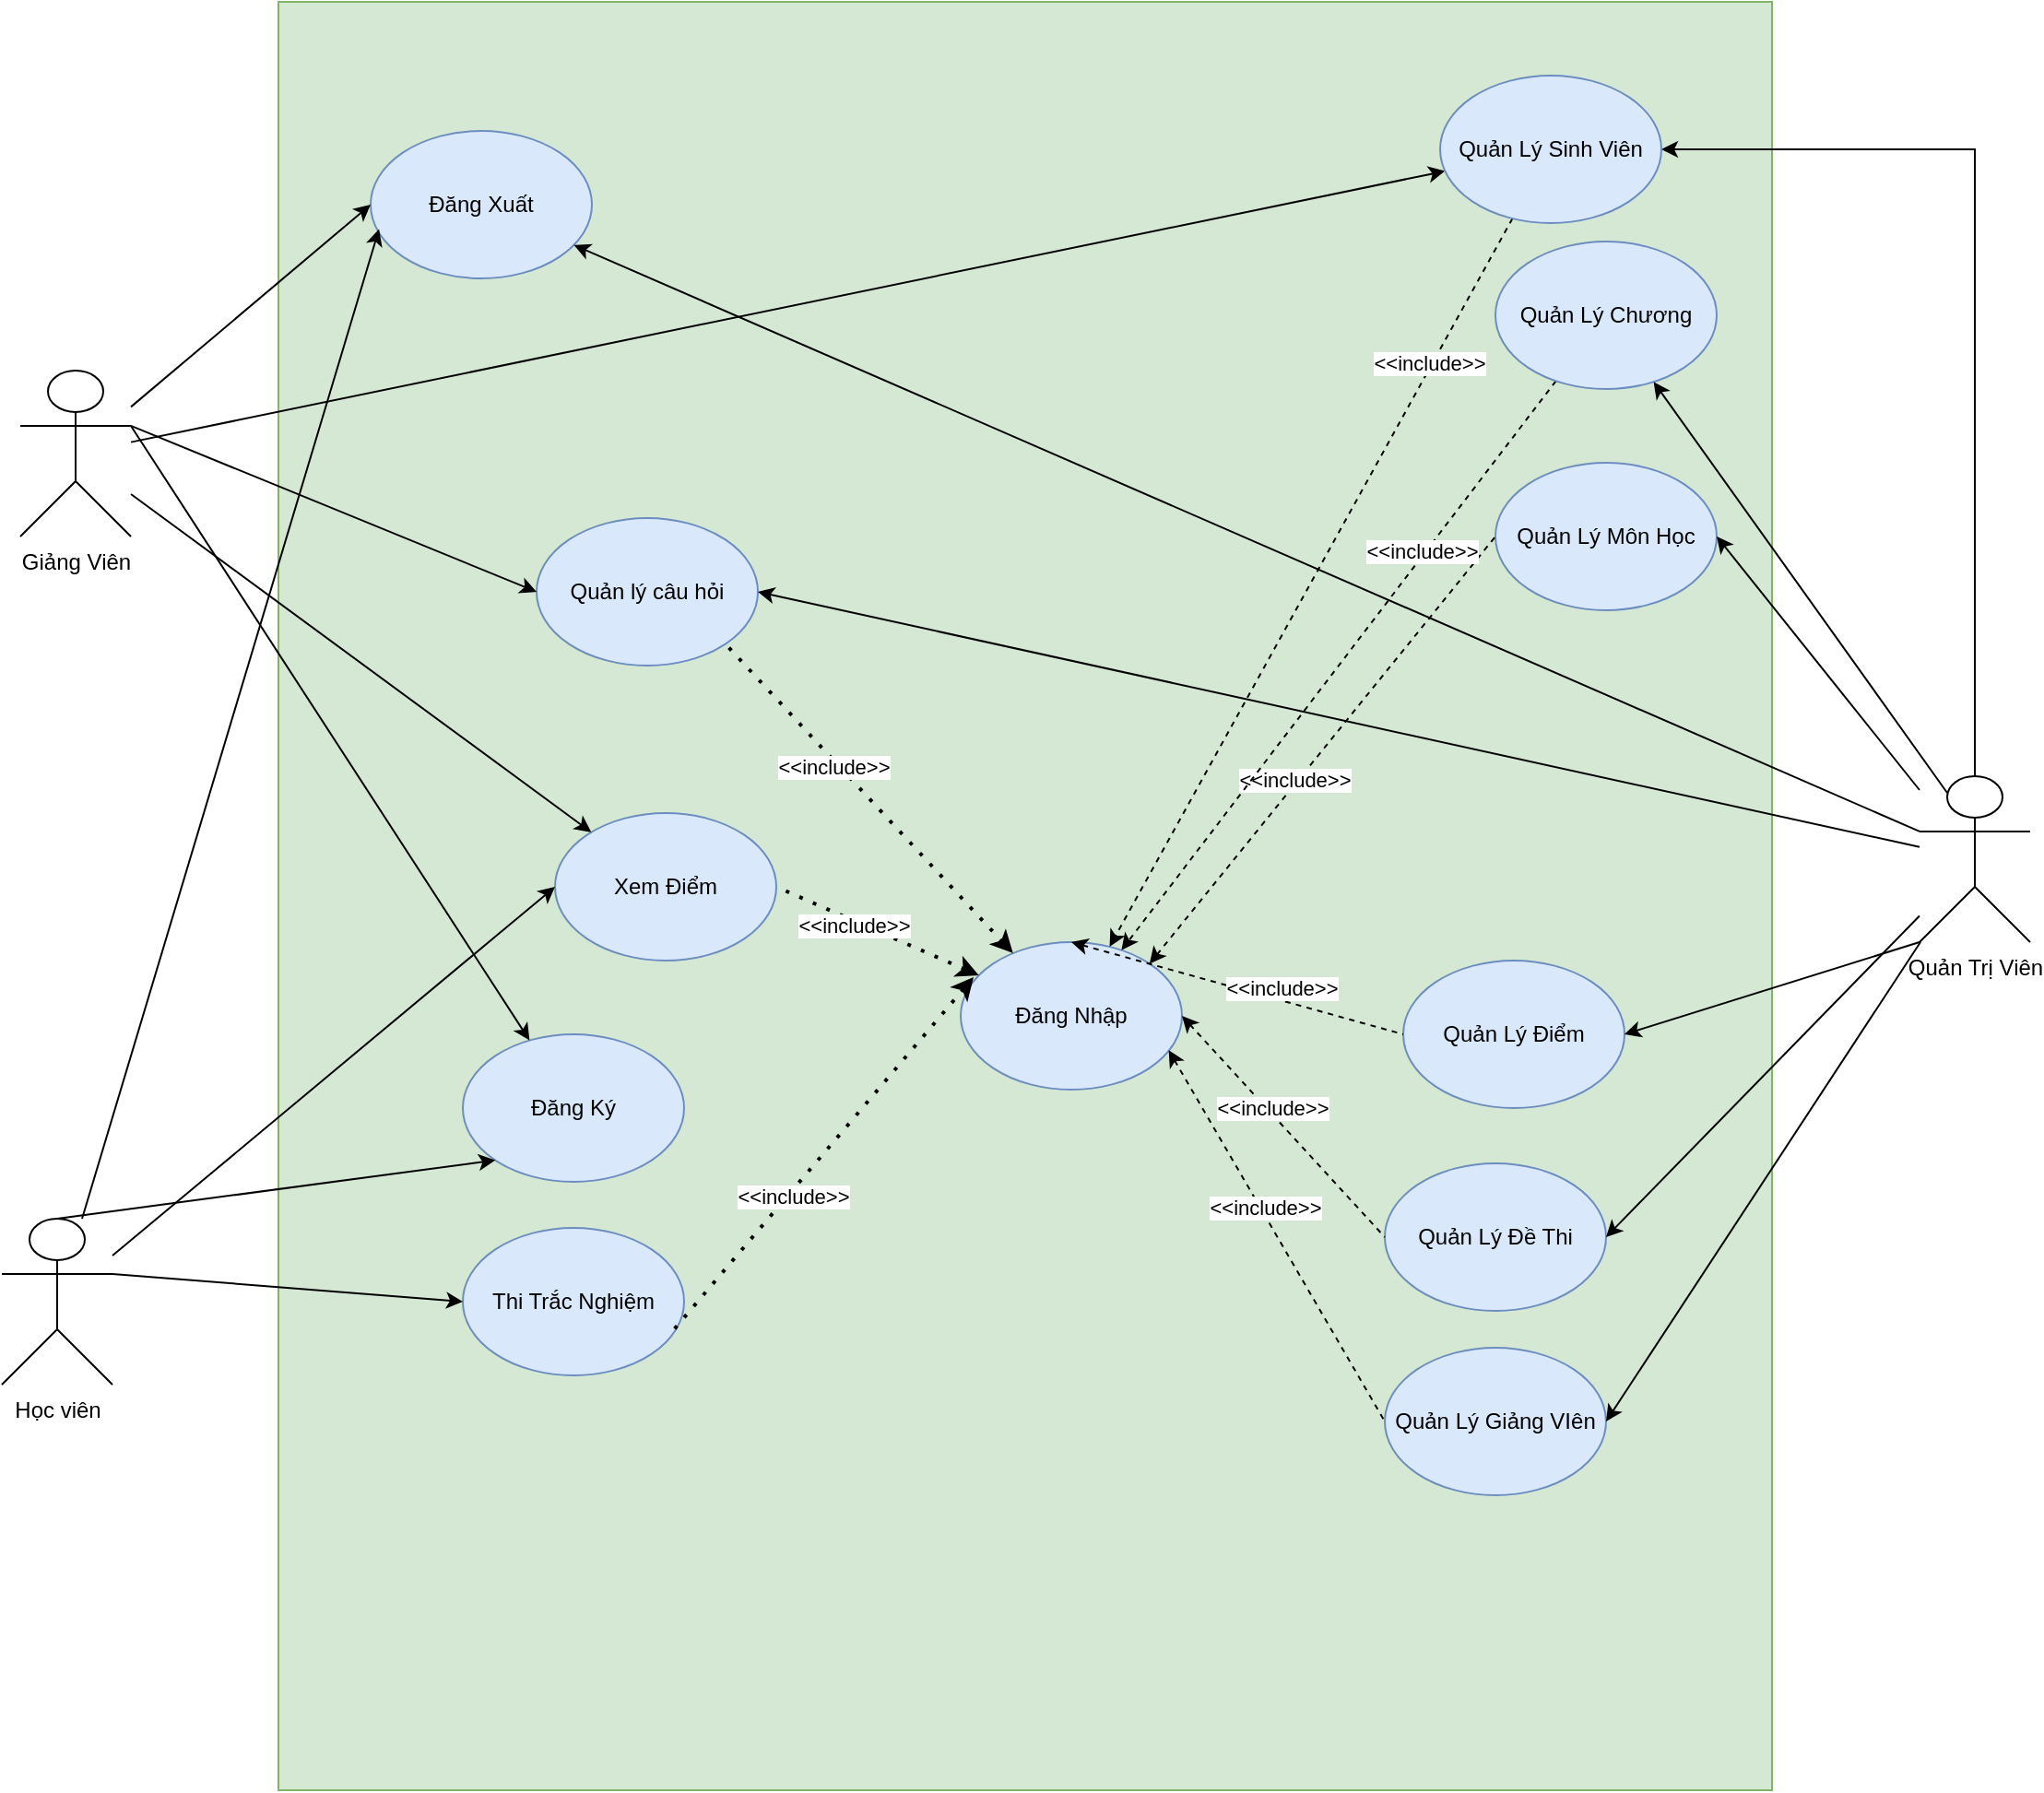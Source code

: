 <mxfile version="22.1.5" type="device">
  <diagram name="Trang-1" id="SUtpHRZysYcwdnRIezqp">
    <mxGraphModel dx="2241" dy="862" grid="1" gridSize="10" guides="1" tooltips="1" connect="1" arrows="1" fold="1" page="1" pageScale="1" pageWidth="827" pageHeight="1169" math="0" shadow="0">
      <root>
        <mxCell id="0" />
        <mxCell id="1" parent="0" />
        <mxCell id="XliUAWEANQiwk1mUZGUS-1" value="Quản Trị Viên" style="shape=umlActor;verticalLabelPosition=bottom;verticalAlign=top;html=1;outlineConnect=0;" parent="1" vertex="1">
          <mxGeometry x="950" y="450" width="60" height="90" as="geometry" />
        </mxCell>
        <mxCell id="sksLSkYZdCt6uy0x5Zyz-1" value="Giảng Viên" style="shape=umlActor;verticalLabelPosition=bottom;verticalAlign=top;html=1;outlineConnect=0;" parent="1" vertex="1">
          <mxGeometry x="-80" y="230" width="60" height="90" as="geometry" />
        </mxCell>
        <mxCell id="sksLSkYZdCt6uy0x5Zyz-2" value="Học viên" style="shape=umlActor;verticalLabelPosition=bottom;verticalAlign=top;html=1;outlineConnect=0;" parent="1" vertex="1">
          <mxGeometry x="-90" y="690" width="60" height="90" as="geometry" />
        </mxCell>
        <mxCell id="sksLSkYZdCt6uy0x5Zyz-5" value="" style="rounded=0;whiteSpace=wrap;html=1;fillColor=#d5e8d4;strokeColor=#82b366;" parent="1" vertex="1">
          <mxGeometry x="60" y="30" width="810" height="970" as="geometry" />
        </mxCell>
        <mxCell id="sksLSkYZdCt6uy0x5Zyz-9" value="Đăng Xuất" style="ellipse;whiteSpace=wrap;html=1;fillColor=#dae8fc;strokeColor=#6c8ebf;" parent="1" vertex="1">
          <mxGeometry x="110" y="100" width="120" height="80" as="geometry" />
        </mxCell>
        <mxCell id="sksLSkYZdCt6uy0x5Zyz-10" value="" style="endArrow=classic;html=1;rounded=0;entryX=0.038;entryY=0.666;entryDx=0;entryDy=0;entryPerimeter=0;startArrow=none;startFill=0;endFill=1;" parent="1" source="sksLSkYZdCt6uy0x5Zyz-2" target="sksLSkYZdCt6uy0x5Zyz-9" edge="1">
          <mxGeometry width="50" height="50" relative="1" as="geometry">
            <mxPoint x="-20" y="520" as="sourcePoint" />
            <mxPoint x="340" y="580" as="targetPoint" />
          </mxGeometry>
        </mxCell>
        <mxCell id="sksLSkYZdCt6uy0x5Zyz-12" value="" style="endArrow=classic;html=1;rounded=0;entryX=0;entryY=0.5;entryDx=0;entryDy=0;endFill=1;" parent="1" source="sksLSkYZdCt6uy0x5Zyz-1" target="sksLSkYZdCt6uy0x5Zyz-9" edge="1">
          <mxGeometry width="50" height="50" relative="1" as="geometry">
            <mxPoint x="-20" y="720" as="sourcePoint" />
            <mxPoint x="168" y="248" as="targetPoint" />
          </mxGeometry>
        </mxCell>
        <mxCell id="sksLSkYZdCt6uy0x5Zyz-14" value="" style="endArrow=none;html=1;rounded=0;entryX=0;entryY=0.333;entryDx=0;entryDy=0;entryPerimeter=0;startArrow=classic;startFill=1;" parent="1" source="sksLSkYZdCt6uy0x5Zyz-9" target="XliUAWEANQiwk1mUZGUS-1" edge="1">
          <mxGeometry width="50" height="50" relative="1" as="geometry">
            <mxPoint x="430" y="500" as="sourcePoint" />
            <mxPoint x="480" y="450" as="targetPoint" />
          </mxGeometry>
        </mxCell>
        <mxCell id="sksLSkYZdCt6uy0x5Zyz-19" value="Quản lý câu hỏi" style="ellipse;whiteSpace=wrap;html=1;fillColor=#dae8fc;strokeColor=#6c8ebf;" parent="1" vertex="1">
          <mxGeometry x="200" y="310" width="120" height="80" as="geometry" />
        </mxCell>
        <mxCell id="sksLSkYZdCt6uy0x5Zyz-20" value="Đăng Nhập" style="ellipse;whiteSpace=wrap;html=1;fillColor=#dae8fc;strokeColor=#6c8ebf;" parent="1" vertex="1">
          <mxGeometry x="430" y="540" width="120" height="80" as="geometry" />
        </mxCell>
        <mxCell id="sksLSkYZdCt6uy0x5Zyz-22" value="" style="endArrow=classic;html=1;rounded=0;entryX=0;entryY=0.5;entryDx=0;entryDy=0;exitX=1;exitY=0.333;exitDx=0;exitDy=0;exitPerimeter=0;endFill=1;" parent="1" source="sksLSkYZdCt6uy0x5Zyz-1" target="sksLSkYZdCt6uy0x5Zyz-19" edge="1">
          <mxGeometry width="50" height="50" relative="1" as="geometry">
            <mxPoint x="310" y="610" as="sourcePoint" />
            <mxPoint x="360" y="560" as="targetPoint" />
          </mxGeometry>
        </mxCell>
        <mxCell id="sksLSkYZdCt6uy0x5Zyz-23" value="" style="endArrow=none;dashed=1;html=1;dashPattern=1 3;strokeWidth=2;rounded=0;entryX=1;entryY=1;entryDx=0;entryDy=0;endFill=0;startArrow=classic;startFill=1;" parent="1" source="sksLSkYZdCt6uy0x5Zyz-20" target="sksLSkYZdCt6uy0x5Zyz-19" edge="1">
          <mxGeometry width="50" height="50" relative="1" as="geometry">
            <mxPoint x="310" y="610" as="sourcePoint" />
            <mxPoint x="360" y="560" as="targetPoint" />
          </mxGeometry>
        </mxCell>
        <mxCell id="sksLSkYZdCt6uy0x5Zyz-24" value="&amp;lt;&amp;lt;include&amp;gt;&amp;gt;" style="edgeLabel;html=1;align=center;verticalAlign=middle;resizable=0;points=[];" parent="sksLSkYZdCt6uy0x5Zyz-23" vertex="1" connectable="0">
          <mxGeometry x="0.229" y="2" relative="1" as="geometry">
            <mxPoint as="offset" />
          </mxGeometry>
        </mxCell>
        <mxCell id="sksLSkYZdCt6uy0x5Zyz-26" value="Thi Trắc Nghiệm" style="ellipse;whiteSpace=wrap;html=1;fillColor=#dae8fc;strokeColor=#6c8ebf;" parent="1" vertex="1">
          <mxGeometry x="160" y="695" width="120" height="80" as="geometry" />
        </mxCell>
        <mxCell id="sksLSkYZdCt6uy0x5Zyz-27" value="" style="endArrow=classic;html=1;rounded=0;exitX=1;exitY=0.333;exitDx=0;exitDy=0;exitPerimeter=0;entryX=0;entryY=0.5;entryDx=0;entryDy=0;endFill=1;" parent="1" source="sksLSkYZdCt6uy0x5Zyz-2" target="sksLSkYZdCt6uy0x5Zyz-26" edge="1">
          <mxGeometry width="50" height="50" relative="1" as="geometry">
            <mxPoint x="280" y="540" as="sourcePoint" />
            <mxPoint x="330" y="490" as="targetPoint" />
          </mxGeometry>
        </mxCell>
        <mxCell id="sksLSkYZdCt6uy0x5Zyz-28" value="Xem Điểm" style="ellipse;whiteSpace=wrap;html=1;fillColor=#dae8fc;strokeColor=#6c8ebf;" parent="1" vertex="1">
          <mxGeometry x="210" y="470" width="120" height="80" as="geometry" />
        </mxCell>
        <mxCell id="sksLSkYZdCt6uy0x5Zyz-29" value="" style="endArrow=classic;html=1;rounded=0;entryX=0;entryY=0.5;entryDx=0;entryDy=0;endFill=1;" parent="1" source="sksLSkYZdCt6uy0x5Zyz-2" target="sksLSkYZdCt6uy0x5Zyz-28" edge="1">
          <mxGeometry width="50" height="50" relative="1" as="geometry">
            <mxPoint x="360" y="620" as="sourcePoint" />
            <mxPoint x="410" y="570" as="targetPoint" />
          </mxGeometry>
        </mxCell>
        <mxCell id="sksLSkYZdCt6uy0x5Zyz-30" value="" style="endArrow=none;dashed=1;html=1;dashPattern=1 3;strokeWidth=2;rounded=0;endFill=0;startArrow=classic;startFill=1;entryX=1;entryY=0.5;entryDx=0;entryDy=0;" parent="1" source="sksLSkYZdCt6uy0x5Zyz-20" target="sksLSkYZdCt6uy0x5Zyz-28" edge="1">
          <mxGeometry width="50" height="50" relative="1" as="geometry">
            <mxPoint x="427" y="818" as="sourcePoint" />
            <mxPoint x="232" y="778" as="targetPoint" />
          </mxGeometry>
        </mxCell>
        <mxCell id="sksLSkYZdCt6uy0x5Zyz-31" value="&amp;lt;&amp;lt;include&amp;gt;&amp;gt;" style="edgeLabel;html=1;align=center;verticalAlign=middle;resizable=0;points=[];" parent="sksLSkYZdCt6uy0x5Zyz-30" vertex="1" connectable="0">
          <mxGeometry x="0.229" y="2" relative="1" as="geometry">
            <mxPoint as="offset" />
          </mxGeometry>
        </mxCell>
        <mxCell id="sksLSkYZdCt6uy0x5Zyz-32" value="" style="endArrow=none;dashed=1;html=1;dashPattern=1 3;strokeWidth=2;rounded=0;entryX=0.95;entryY=0.696;entryDx=0;entryDy=0;endFill=0;startArrow=classic;startFill=1;entryPerimeter=0;exitX=0.058;exitY=0.238;exitDx=0;exitDy=0;exitPerimeter=0;" parent="1" source="sksLSkYZdCt6uy0x5Zyz-20" target="sksLSkYZdCt6uy0x5Zyz-26" edge="1">
          <mxGeometry width="50" height="50" relative="1" as="geometry">
            <mxPoint x="490" y="620" as="sourcePoint" />
            <mxPoint x="242" y="788" as="targetPoint" />
          </mxGeometry>
        </mxCell>
        <mxCell id="sksLSkYZdCt6uy0x5Zyz-33" value="&amp;lt;&amp;lt;include&amp;gt;&amp;gt;" style="edgeLabel;html=1;align=center;verticalAlign=middle;resizable=0;points=[];" parent="sksLSkYZdCt6uy0x5Zyz-32" vertex="1" connectable="0">
          <mxGeometry x="0.229" y="2" relative="1" as="geometry">
            <mxPoint as="offset" />
          </mxGeometry>
        </mxCell>
        <mxCell id="sksLSkYZdCt6uy0x5Zyz-35" value="" style="endArrow=none;html=1;rounded=0;exitX=1;exitY=0.5;exitDx=0;exitDy=0;endFill=0;startArrow=classic;startFill=1;" parent="1" source="sksLSkYZdCt6uy0x5Zyz-19" target="XliUAWEANQiwk1mUZGUS-1" edge="1">
          <mxGeometry width="50" height="50" relative="1" as="geometry">
            <mxPoint x="700" y="660" as="sourcePoint" />
            <mxPoint x="750" y="610" as="targetPoint" />
          </mxGeometry>
        </mxCell>
        <mxCell id="sksLSkYZdCt6uy0x5Zyz-36" value="Quản Lý Điểm" style="ellipse;whiteSpace=wrap;html=1;fillColor=#dae8fc;strokeColor=#6c8ebf;" parent="1" vertex="1">
          <mxGeometry x="670" y="550" width="120" height="80" as="geometry" />
        </mxCell>
        <mxCell id="sksLSkYZdCt6uy0x5Zyz-40" value="" style="endArrow=none;html=1;rounded=0;entryX=0;entryY=1;entryDx=0;entryDy=0;entryPerimeter=0;exitX=1;exitY=0.5;exitDx=0;exitDy=0;endFill=0;startArrow=classic;startFill=1;" parent="1" source="sksLSkYZdCt6uy0x5Zyz-36" target="XliUAWEANQiwk1mUZGUS-1" edge="1">
          <mxGeometry width="50" height="50" relative="1" as="geometry">
            <mxPoint x="610" y="650" as="sourcePoint" />
            <mxPoint x="660" y="600" as="targetPoint" />
          </mxGeometry>
        </mxCell>
        <mxCell id="sksLSkYZdCt6uy0x5Zyz-41" value="Quản Lý Môn Học" style="ellipse;whiteSpace=wrap;html=1;fillColor=#dae8fc;strokeColor=#6c8ebf;" parent="1" vertex="1">
          <mxGeometry x="720" y="280" width="120" height="80" as="geometry" />
        </mxCell>
        <mxCell id="sksLSkYZdCt6uy0x5Zyz-42" value="" style="endArrow=classic;html=1;rounded=0;entryX=1;entryY=0.5;entryDx=0;entryDy=0;" parent="1" source="XliUAWEANQiwk1mUZGUS-1" target="sksLSkYZdCt6uy0x5Zyz-41" edge="1">
          <mxGeometry width="50" height="50" relative="1" as="geometry">
            <mxPoint x="420" y="640" as="sourcePoint" />
            <mxPoint x="470" y="590" as="targetPoint" />
          </mxGeometry>
        </mxCell>
        <mxCell id="sksLSkYZdCt6uy0x5Zyz-43" value="Quản Lý Đề Thi" style="ellipse;whiteSpace=wrap;html=1;fillColor=#dae8fc;strokeColor=#6c8ebf;" parent="1" vertex="1">
          <mxGeometry x="660" y="660" width="120" height="80" as="geometry" />
        </mxCell>
        <mxCell id="sksLSkYZdCt6uy0x5Zyz-44" value="Quản Lý Giảng VIên" style="ellipse;whiteSpace=wrap;html=1;fillColor=#dae8fc;strokeColor=#6c8ebf;" parent="1" vertex="1">
          <mxGeometry x="660" y="760" width="120" height="80" as="geometry" />
        </mxCell>
        <mxCell id="sksLSkYZdCt6uy0x5Zyz-45" value="" style="endArrow=classic;html=1;rounded=0;entryX=1;entryY=0.5;entryDx=0;entryDy=0;" parent="1" source="XliUAWEANQiwk1mUZGUS-1" target="sksLSkYZdCt6uy0x5Zyz-43" edge="1">
          <mxGeometry width="50" height="50" relative="1" as="geometry">
            <mxPoint x="590" y="550" as="sourcePoint" />
            <mxPoint x="640" y="500" as="targetPoint" />
          </mxGeometry>
        </mxCell>
        <mxCell id="sksLSkYZdCt6uy0x5Zyz-46" value="" style="endArrow=classic;html=1;rounded=0;entryX=1;entryY=0.5;entryDx=0;entryDy=0;" parent="1" source="XliUAWEANQiwk1mUZGUS-1" target="sksLSkYZdCt6uy0x5Zyz-44" edge="1">
          <mxGeometry width="50" height="50" relative="1" as="geometry">
            <mxPoint x="590" y="550" as="sourcePoint" />
            <mxPoint x="640" y="500" as="targetPoint" />
          </mxGeometry>
        </mxCell>
        <mxCell id="sksLSkYZdCt6uy0x5Zyz-47" value="" style="endArrow=none;dashed=1;html=1;rounded=0;exitX=1;exitY=0;exitDx=0;exitDy=0;entryX=0;entryY=0.5;entryDx=0;entryDy=0;endFill=0;startArrow=classic;startFill=1;" parent="1" source="sksLSkYZdCt6uy0x5Zyz-20" target="sksLSkYZdCt6uy0x5Zyz-41" edge="1">
          <mxGeometry width="50" height="50" relative="1" as="geometry">
            <mxPoint x="590" y="630" as="sourcePoint" />
            <mxPoint x="640" y="580" as="targetPoint" />
          </mxGeometry>
        </mxCell>
        <mxCell id="sksLSkYZdCt6uy0x5Zyz-48" value="&amp;lt;&amp;lt;include&amp;gt;&amp;gt;" style="edgeLabel;html=1;align=center;verticalAlign=middle;resizable=0;points=[];" parent="sksLSkYZdCt6uy0x5Zyz-47" vertex="1" connectable="0">
          <mxGeometry x="-0.148" y="2" relative="1" as="geometry">
            <mxPoint as="offset" />
          </mxGeometry>
        </mxCell>
        <mxCell id="sksLSkYZdCt6uy0x5Zyz-49" value="" style="endArrow=none;dashed=1;html=1;rounded=0;exitX=0.5;exitY=0;exitDx=0;exitDy=0;entryX=0;entryY=0.5;entryDx=0;entryDy=0;endFill=0;startArrow=classic;startFill=1;" parent="1" source="sksLSkYZdCt6uy0x5Zyz-20" target="sksLSkYZdCt6uy0x5Zyz-36" edge="1">
          <mxGeometry width="50" height="50" relative="1" as="geometry">
            <mxPoint x="502" y="582" as="sourcePoint" />
            <mxPoint x="690" y="420" as="targetPoint" />
          </mxGeometry>
        </mxCell>
        <mxCell id="sksLSkYZdCt6uy0x5Zyz-50" value="&amp;lt;&amp;lt;include&amp;gt;&amp;gt;" style="edgeLabel;html=1;align=center;verticalAlign=middle;resizable=0;points=[];" parent="sksLSkYZdCt6uy0x5Zyz-49" vertex="1" connectable="0">
          <mxGeometry x="-0.148" y="2" relative="1" as="geometry">
            <mxPoint x="37" y="5" as="offset" />
          </mxGeometry>
        </mxCell>
        <mxCell id="sksLSkYZdCt6uy0x5Zyz-51" value="" style="endArrow=none;dashed=1;html=1;rounded=0;exitX=1;exitY=0.5;exitDx=0;exitDy=0;entryX=0;entryY=0.5;entryDx=0;entryDy=0;endFill=0;startArrow=classic;startFill=1;" parent="1" source="sksLSkYZdCt6uy0x5Zyz-20" target="sksLSkYZdCt6uy0x5Zyz-43" edge="1">
          <mxGeometry width="50" height="50" relative="1" as="geometry">
            <mxPoint x="512" y="592" as="sourcePoint" />
            <mxPoint x="700" y="430" as="targetPoint" />
          </mxGeometry>
        </mxCell>
        <mxCell id="sksLSkYZdCt6uy0x5Zyz-52" value="&amp;lt;&amp;lt;include&amp;gt;&amp;gt;" style="edgeLabel;html=1;align=center;verticalAlign=middle;resizable=0;points=[];" parent="sksLSkYZdCt6uy0x5Zyz-51" vertex="1" connectable="0">
          <mxGeometry x="-0.148" y="2" relative="1" as="geometry">
            <mxPoint as="offset" />
          </mxGeometry>
        </mxCell>
        <mxCell id="sksLSkYZdCt6uy0x5Zyz-53" value="" style="endArrow=none;dashed=1;html=1;rounded=0;exitX=0.94;exitY=0.733;exitDx=0;exitDy=0;entryX=0;entryY=0.5;entryDx=0;entryDy=0;endFill=0;exitPerimeter=0;startArrow=classic;startFill=1;" parent="1" source="sksLSkYZdCt6uy0x5Zyz-20" target="sksLSkYZdCt6uy0x5Zyz-44" edge="1">
          <mxGeometry width="50" height="50" relative="1" as="geometry">
            <mxPoint x="522" y="602" as="sourcePoint" />
            <mxPoint x="710" y="440" as="targetPoint" />
          </mxGeometry>
        </mxCell>
        <mxCell id="sksLSkYZdCt6uy0x5Zyz-54" value="&amp;lt;&amp;lt;include&amp;gt;&amp;gt;" style="edgeLabel;html=1;align=center;verticalAlign=middle;resizable=0;points=[];" parent="sksLSkYZdCt6uy0x5Zyz-53" vertex="1" connectable="0">
          <mxGeometry x="-0.148" y="2" relative="1" as="geometry">
            <mxPoint as="offset" />
          </mxGeometry>
        </mxCell>
        <mxCell id="h6DuWS3GwrsmeHiTVJK8-1" value="Đăng Ký" style="ellipse;whiteSpace=wrap;html=1;fillColor=#dae8fc;strokeColor=#6c8ebf;" parent="1" vertex="1">
          <mxGeometry x="160" y="590" width="120" height="80" as="geometry" />
        </mxCell>
        <mxCell id="h6DuWS3GwrsmeHiTVJK8-2" value="" style="endArrow=classic;html=1;rounded=0;exitX=1;exitY=0.333;exitDx=0;exitDy=0;exitPerimeter=0;" parent="1" source="sksLSkYZdCt6uy0x5Zyz-1" target="h6DuWS3GwrsmeHiTVJK8-1" edge="1">
          <mxGeometry width="50" height="50" relative="1" as="geometry">
            <mxPoint x="250" y="400" as="sourcePoint" />
            <mxPoint x="300" y="350" as="targetPoint" />
          </mxGeometry>
        </mxCell>
        <mxCell id="h6DuWS3GwrsmeHiTVJK8-3" value="" style="endArrow=classic;html=1;rounded=0;exitX=0.5;exitY=0;exitDx=0;exitDy=0;exitPerimeter=0;entryX=0;entryY=1;entryDx=0;entryDy=0;" parent="1" source="sksLSkYZdCt6uy0x5Zyz-2" target="h6DuWS3GwrsmeHiTVJK8-1" edge="1">
          <mxGeometry width="50" height="50" relative="1" as="geometry">
            <mxPoint x="250" y="470" as="sourcePoint" />
            <mxPoint x="170" y="180" as="targetPoint" />
          </mxGeometry>
        </mxCell>
        <mxCell id="5PdgZUG-WtJZ_N_17yhF-7" style="rounded=0;orthogonalLoop=1;jettySize=auto;html=1;dashed=1;" parent="1" source="5PdgZUG-WtJZ_N_17yhF-5" target="sksLSkYZdCt6uy0x5Zyz-20" edge="1">
          <mxGeometry relative="1" as="geometry" />
        </mxCell>
        <mxCell id="5PdgZUG-WtJZ_N_17yhF-8" value="&amp;lt;&amp;lt;include&amp;gt;&amp;gt;" style="edgeLabel;html=1;align=center;verticalAlign=middle;resizable=0;points=[];" parent="5PdgZUG-WtJZ_N_17yhF-7" vertex="1" connectable="0">
          <mxGeometry x="-0.393" y="-2" relative="1" as="geometry">
            <mxPoint as="offset" />
          </mxGeometry>
        </mxCell>
        <mxCell id="5PdgZUG-WtJZ_N_17yhF-5" value="Quản Lý Chương" style="ellipse;whiteSpace=wrap;html=1;fillColor=#dae8fc;strokeColor=#6c8ebf;" parent="1" vertex="1">
          <mxGeometry x="720" y="160" width="120" height="80" as="geometry" />
        </mxCell>
        <mxCell id="5PdgZUG-WtJZ_N_17yhF-6" style="rounded=0;orthogonalLoop=1;jettySize=auto;html=1;exitX=0.25;exitY=0.1;exitDx=0;exitDy=0;exitPerimeter=0;" parent="1" source="XliUAWEANQiwk1mUZGUS-1" target="5PdgZUG-WtJZ_N_17yhF-5" edge="1">
          <mxGeometry relative="1" as="geometry" />
        </mxCell>
        <mxCell id="ZFWCI6rbcMhGmqInNy1j-1" style="rounded=0;orthogonalLoop=1;jettySize=auto;html=1;" edge="1" parent="1" source="sksLSkYZdCt6uy0x5Zyz-1" target="sksLSkYZdCt6uy0x5Zyz-28">
          <mxGeometry relative="1" as="geometry" />
        </mxCell>
        <mxCell id="ZFWCI6rbcMhGmqInNy1j-3" style="edgeStyle=orthogonalEdgeStyle;rounded=0;orthogonalLoop=1;jettySize=auto;html=1;endArrow=none;endFill=0;startArrow=classic;startFill=1;" edge="1" parent="1" source="ZFWCI6rbcMhGmqInNy1j-2" target="XliUAWEANQiwk1mUZGUS-1">
          <mxGeometry relative="1" as="geometry" />
        </mxCell>
        <mxCell id="ZFWCI6rbcMhGmqInNy1j-4" style="rounded=0;orthogonalLoop=1;jettySize=auto;html=1;dashed=1;" edge="1" parent="1" source="ZFWCI6rbcMhGmqInNy1j-2" target="sksLSkYZdCt6uy0x5Zyz-20">
          <mxGeometry relative="1" as="geometry" />
        </mxCell>
        <mxCell id="ZFWCI6rbcMhGmqInNy1j-6" value="&amp;lt;&amp;lt;include&amp;gt;&amp;gt;" style="edgeLabel;html=1;align=center;verticalAlign=middle;resizable=0;points=[];" vertex="1" connectable="0" parent="ZFWCI6rbcMhGmqInNy1j-4">
          <mxGeometry x="-0.597" y="-2" relative="1" as="geometry">
            <mxPoint as="offset" />
          </mxGeometry>
        </mxCell>
        <mxCell id="ZFWCI6rbcMhGmqInNy1j-5" style="rounded=0;orthogonalLoop=1;jettySize=auto;html=1;endArrow=none;endFill=0;startArrow=classic;startFill=1;" edge="1" parent="1" source="ZFWCI6rbcMhGmqInNy1j-2" target="sksLSkYZdCt6uy0x5Zyz-1">
          <mxGeometry relative="1" as="geometry" />
        </mxCell>
        <mxCell id="ZFWCI6rbcMhGmqInNy1j-2" value="Quản Lý Sinh Viên" style="ellipse;whiteSpace=wrap;html=1;fillColor=#dae8fc;strokeColor=#6c8ebf;" vertex="1" parent="1">
          <mxGeometry x="690" y="70" width="120" height="80" as="geometry" />
        </mxCell>
      </root>
    </mxGraphModel>
  </diagram>
</mxfile>
